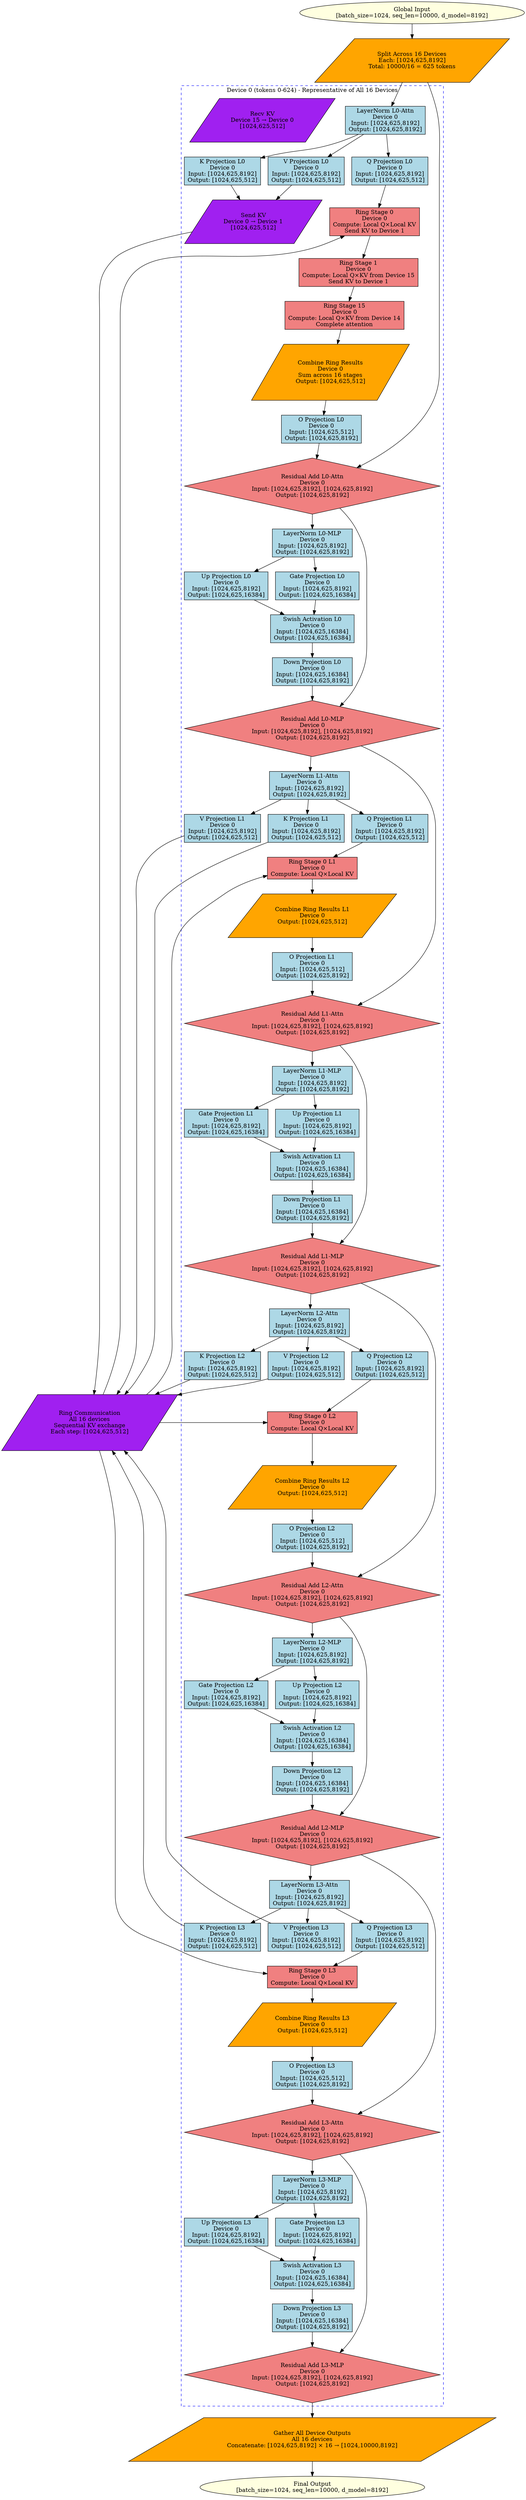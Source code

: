 digraph proposed_ra_sp_fixed {
    comment="Ring Attention + Sequence Parallelism (Corrected)"
    rankdir=TB
    size="120,120"
    compound=true
    
    // Global input
    input [label="Global Input\n[batch_size=1024, seq_len=10000, d_model=8192]", shape=ellipse, style=filled, fillcolor=lightyellow]
    
    // Input split across 16 devices
    split_input [label="Split Across 16 Devices\nEach: [1024,625,8192]\nTotal: 10000/16 = 625 tokens", shape=parallelogram, style=filled, fillcolor=orange]
    
    // Device 0 (representative of all 16 devices)
    subgraph cluster_device0 {
        label="Device 0 (tokens 0-624) - Representative of All 16 Devices"
        style=dashed
        color=blue
        
        // Layer 0 - Attention with Ring Communication
        layernorm_0_attn [label="LayerNorm L0-Attn\nDevice 0\nInput: [1024,625,8192]\nOutput: [1024,625,8192]", shape=rectangle, style=filled, fillcolor=lightblue]
        q_proj_0 [label="Q Projection L0\nDevice 0\nInput: [1024,625,8192]\nOutput: [1024,625,512]", shape=rectangle, style=filled, fillcolor=lightblue]
        k_proj_0 [label="K Projection L0\nDevice 0\nInput: [1024,625,8192]\nOutput: [1024,625,512]", shape=rectangle, style=filled, fillcolor=lightblue]
        v_proj_0 [label="V Projection L0\nDevice 0\nInput: [1024,625,8192]\nOutput: [1024,625,512]", shape=rectangle, style=filled, fillcolor=lightblue]
        
        // Ring attention communication
        ring_stage_0 [label="Ring Stage 0\nDevice 0\nCompute: Local Q×Local KV\nSend KV to Device 1", shape=rectangle, style=filled, fillcolor=lightcoral]
        ring_stage_1 [label="Ring Stage 1\nDevice 0\nCompute: Local Q×KV from Device 15\nSend KV to Device 1", shape=rectangle, style=filled, fillcolor=lightcoral]
        ring_stage_final [label="Ring Stage 15\nDevice 0\nCompute: Local Q×KV from Device 14\nComplete attention", shape=rectangle, style=filled, fillcolor=lightcoral]
        
        // KV transfer nodes
        send_kv_0 [label="Send KV\nDevice 0 → Device 1\n[1024,625,512]", shape=parallelogram, style=filled, fillcolor=purple]
        recv_kv_0 [label="Recv KV\nDevice 15 → Device 0\n[1024,625,512]", shape=parallelogram, style=filled, fillcolor=purple]
        
        // Attention output
        ring_combine [label="Combine Ring Results\nDevice 0\nSum across 16 stages\nOutput: [1024,625,512]", shape=parallelogram, style=filled, fillcolor=orange]
        o_proj_0 [label="O Projection L0\nDevice 0\nInput: [1024,625,512]\nOutput: [1024,625,8192]", shape=rectangle, style=filled, fillcolor=lightblue]
        residual_0_attn [label="Residual Add L0-Attn\nDevice 0\nInput: [1024,625,8192], [1024,625,8192]\nOutput: [1024,625,8192]", shape=diamond, style=filled, fillcolor=lightcoral]
        
        // Layer 0 - MLP (fully local)
        layernorm_0_mlp [label="LayerNorm L0-MLP\nDevice 0\nInput: [1024,625,8192]\nOutput: [1024,625,8192]", shape=rectangle, style=filled, fillcolor=lightblue]
        gate_proj_0 [label="Gate Projection L0\nDevice 0\nInput: [1024,625,8192]\nOutput: [1024,625,16384]", shape=rectangle, style=filled, fillcolor=lightblue]
        up_proj_0 [label="Up Projection L0\nDevice 0\nInput: [1024,625,8192]\nOutput: [1024,625,16384]", shape=rectangle, style=filled, fillcolor=lightblue]
        mlp_activation_0 [label="Swish Activation L0\nDevice 0\nInput: [1024,625,16384]\nOutput: [1024,625,16384]", shape=rectangle, style=filled, fillcolor=lightblue]
        down_proj_0 [label="Down Projection L0\nDevice 0\nInput: [1024,625,16384]\nOutput: [1024,625,8192]", shape=rectangle, style=filled, fillcolor=lightblue]
        residual_0_mlp [label="Residual Add L0-MLP\nDevice 0\nInput: [1024,625,8192], [1024,625,8192]\nOutput: [1024,625,8192]", shape=diamond, style=filled, fillcolor=lightcoral]
        
        // Layer 1 - Attention (same pattern)
        layernorm_1_attn [label="LayerNorm L1-Attn\nDevice 0\nInput: [1024,625,8192]\nOutput: [1024,625,8192]", shape=rectangle, style=filled, fillcolor=lightblue]
        q_proj_1 [label="Q Projection L1\nDevice 0\nInput: [1024,625,8192]\nOutput: [1024,625,512]", shape=rectangle, style=filled, fillcolor=lightblue]
        k_proj_1 [label="K Projection L1\nDevice 0\nInput: [1024,625,8192]\nOutput: [1024,625,512]", shape=rectangle, style=filled, fillcolor=lightblue]
        v_proj_1 [label="V Projection L1\nDevice 0\nInput: [1024,625,8192]\nOutput: [1024,625,512]", shape=rectangle, style=filled, fillcolor=lightblue]
        
        // Ring attention for layer 1
        ring_stage_16 [label="Ring Stage 0 L1\nDevice 0\nCompute: Local Q×Local KV", shape=rectangle, style=filled, fillcolor=lightcoral]
        ring_combine_1 [label="Combine Ring Results L1\nDevice 0\nOutput: [1024,625,512]", shape=parallelogram, style=filled, fillcolor=orange]
        
        o_proj_1 [label="O Projection L1\nDevice 0\nInput: [1024,625,512]\nOutput: [1024,625,8192]", shape=rectangle, style=filled, fillcolor=lightblue]
        residual_1_attn [label="Residual Add L1-Attn\nDevice 0\nInput: [1024,625,8192], [1024,625,8192]\nOutput: [1024,625,8192]", shape=diamond, style=filled, fillcolor=lightcoral]
        
        // Layer 1 - MLP
        layernorm_1_mlp [label="LayerNorm L1-MLP\nDevice 0\nInput: [1024,625,8192]\nOutput: [1024,625,8192]", shape=rectangle, style=filled, fillcolor=lightblue]
        gate_proj_1 [label="Gate Projection L1\nDevice 0\nInput: [1024,625,8192]\nOutput: [1024,625,16384]", shape=rectangle, style=filled, fillcolor=lightblue]
        up_proj_1 [label="Up Projection L1\nDevice 0\nInput: [1024,625,8192]\nOutput: [1024,625,16384]", shape=rectangle, style=filled, fillcolor=lightblue]
        mlp_activation_1 [label="Swish Activation L1\nDevice 0\nInput: [1024,625,16384]\nOutput: [1024,625,16384]", shape=rectangle, style=filled, fillcolor=lightblue]
        down_proj_1 [label="Down Projection L1\nDevice 0\nInput: [1024,625,16384]\nOutput: [1024,625,8192]", shape=rectangle, style=filled, fillcolor=lightblue]
        residual_1_mlp [label="Residual Add L1-MLP\nDevice 0\nInput: [1024,625,8192], [1024,625,8192]\nOutput: [1024,625,8192]", shape=diamond, style=filled, fillcolor=lightcoral]
        
        // Layer 2 - Attention
        layernorm_2_attn [label="LayerNorm L2-Attn\nDevice 0\nInput: [1024,625,8192]\nOutput: [1024,625,8192]", shape=rectangle, style=filled, fillcolor=lightblue]
        q_proj_2 [label="Q Projection L2\nDevice 0\nInput: [1024,625,8192]\nOutput: [1024,625,512]", shape=rectangle, style=filled, fillcolor=lightblue]
        k_proj_2 [label="K Projection L2\nDevice 0\nInput: [1024,625,8192]\nOutput: [1024,625,512]", shape=rectangle, style=filled, fillcolor=lightblue]
        v_proj_2 [label="V Projection L2\nDevice 0\nInput: [1024,625,8192]\nOutput: [1024,625,512]", shape=rectangle, style=filled, fillcolor=lightblue]
        
        ring_stage_32 [label="Ring Stage 0 L2\nDevice 0\nCompute: Local Q×Local KV", shape=rectangle, style=filled, fillcolor=lightcoral]
        ring_combine_2 [label="Combine Ring Results L2\nDevice 0\nOutput: [1024,625,512]", shape=parallelogram, style=filled, fillcolor=orange]
        
        o_proj_2 [label="O Projection L2\nDevice 0\nInput: [1024,625,512]\nOutput: [1024,625,8192]", shape=rectangle, style=filled, fillcolor=lightblue]
        residual_2_attn [label="Residual Add L2-Attn\nDevice 0\nInput: [1024,625,8192], [1024,625,8192]\nOutput: [1024,625,8192]", shape=diamond, style=filled, fillcolor=lightcoral]
        
        // Layer 2 - MLP
        layernorm_2_mlp [label="LayerNorm L2-MLP\nDevice 0\nInput: [1024,625,8192]\nOutput: [1024,625,8192]", shape=rectangle, style=filled, fillcolor=lightblue]
        gate_proj_2 [label="Gate Projection L2\nDevice 0\nInput: [1024,625,8192]\nOutput: [1024,625,16384]", shape=rectangle, style=filled, fillcolor=lightblue]
        up_proj_2 [label="Up Projection L2\nDevice 0\nInput: [1024,625,8192]\nOutput: [1024,625,16384]", shape=rectangle, style=filled, fillcolor=lightblue]
        mlp_activation_2 [label="Swish Activation L2\nDevice 0\nInput: [1024,625,16384]\nOutput: [1024,625,16384]", shape=rectangle, style=filled, fillcolor=lightblue]
        down_proj_2 [label="Down Projection L2\nDevice 0\nInput: [1024,625,16384]\nOutput: [1024,625,8192]", shape=rectangle, style=filled, fillcolor=lightblue]
        residual_2_mlp [label="Residual Add L2-MLP\nDevice 0\nInput: [1024,625,8192], [1024,625,8192]\nOutput: [1024,625,8192]", shape=diamond, style=filled, fillcolor=lightcoral]
        
        // Layer 3 - Attention
        layernorm_3_attn [label="LayerNorm L3-Attn\nDevice 0\nInput: [1024,625,8192]\nOutput: [1024,625,8192]", shape=rectangle, style=filled, fillcolor=lightblue]
        q_proj_3 [label="Q Projection L3\nDevice 0\nInput: [1024,625,8192]\nOutput: [1024,625,512]", shape=rectangle, style=filled, fillcolor=lightblue]
        k_proj_3 [label="K Projection L3\nDevice 0\nInput: [1024,625,8192]\nOutput: [1024,625,512]", shape=rectangle, style=filled, fillcolor=lightblue]
        v_proj_3 [label="V Projection L3\nDevice 0\nInput: [1024,625,8192]\nOutput: [1024,625,512]", shape=rectangle, style=filled, fillcolor=lightblue]
        
        ring_stage_48 [label="Ring Stage 0 L3\nDevice 0\nCompute: Local Q×Local KV", shape=rectangle, style=filled, fillcolor=lightcoral]
        ring_combine_3 [label="Combine Ring Results L3\nDevice 0\nOutput: [1024,625,512]", shape=parallelogram, style=filled, fillcolor=orange]
        
        o_proj_3 [label="O Projection L3\nDevice 0\nInput: [1024,625,512]\nOutput: [1024,625,8192]", shape=rectangle, style=filled, fillcolor=lightblue]
        residual_3_attn [label="Residual Add L3-Attn\nDevice 0\nInput: [1024,625,8192], [1024,625,8192]\nOutput: [1024,625,8192]", shape=diamond, style=filled, fillcolor=lightcoral]
        
        // Layer 3 - MLP
        layernorm_3_mlp [label="LayerNorm L3-MLP\nDevice 0\nInput: [1024,625,8192]\nOutput: [1024,625,8192]", shape=rectangle, style=filled, fillcolor=lightblue]
        gate_proj_3 [label="Gate Projection L3\nDevice 0\nInput: [1024,625,8192]\nOutput: [1024,625,16384]", shape=rectangle, style=filled, fillcolor=lightblue]
        up_proj_3 [label="Up Projection L3\nDevice 0\nInput: [1024,625,8192]\nOutput: [1024,625,16384]", shape=rectangle, style=filled, fillcolor=lightblue]
        mlp_activation_3 [label="Swish Activation L3\nDevice 0\nInput: [1024,625,16384]\nOutput: [1024,625,16384]", shape=rectangle, style=filled, fillcolor=lightblue]
        down_proj_3 [label="Down Projection L3\nDevice 0\nInput: [1024,625,16384]\nOutput: [1024,625,8192]", shape=rectangle, style=filled, fillcolor=lightblue]
        residual_3_mlp [label="Residual Add L3-MLP\nDevice 0\nInput: [1024,625,8192], [1024,625,8192]\nOutput: [1024,625,8192]", shape=diamond, style=filled, fillcolor=lightcoral]
    }
    
    // Ring communication between devices
    ring_communication [label="Ring Communication\nAll 16 devices\nSequential KV exchange\nEach step: [1024,625,512]", shape=parallelogram, style=filled, fillcolor=purple]
    
    // Final gather
    gather_output [label="Gather All Device Outputs\nAll 16 devices\nConcatenate: [1024,625,8192] × 16 → [1024,10000,8192]", shape=parallelogram, style=filled, fillcolor=orange]
    
    // Final output
    output [label="Final Output\n[batch_size=1024, seq_len=10000, d_model=8192]", shape=ellipse, style=filled, fillcolor=lightyellow]
    
    // Complete connections - Device 0 representative path
    input -> split_input
    split_input -> layernorm_0_attn
    
    // Layer 0 - Attention with ring communication
    layernorm_0_attn -> q_proj_0
    layernorm_0_attn -> k_proj_0
    layernorm_0_attn -> v_proj_0
    
    k_proj_0 -> send_kv_0
    v_proj_0 -> send_kv_0
    send_kv_0 -> ring_communication
    
    q_proj_0 -> ring_stage_0
    ring_communication -> ring_stage_0
    ring_stage_0 -> ring_stage_1
    ring_stage_1 -> ring_stage_final
    ring_stage_final -> ring_combine
    
    ring_combine -> o_proj_0
    o_proj_0 -> residual_0_attn
    split_input -> residual_0_attn
    
    // Layer 0 - MLP
    residual_0_attn -> layernorm_0_mlp
    layernorm_0_mlp -> gate_proj_0
    layernorm_0_mlp -> up_proj_0
    gate_proj_0 -> mlp_activation_0
    up_proj_0 -> mlp_activation_0
    mlp_activation_0 -> down_proj_0
    down_proj_0 -> residual_0_mlp
    residual_0_attn -> residual_0_mlp
    
    // Layer 1 - Attention
    residual_0_mlp -> layernorm_1_attn
    layernorm_1_attn -> q_proj_1
    layernorm_1_attn -> k_proj_1
    layernorm_1_attn -> v_proj_1
    
    k_proj_1 -> ring_communication
    v_proj_1 -> ring_communication
    q_proj_1 -> ring_stage_16
    ring_communication -> ring_stage_16
    ring_stage_16 -> ring_combine_1
    
    ring_combine_1 -> o_proj_1
    o_proj_1 -> residual_1_attn
    residual_0_mlp -> residual_1_attn
    
    // Layer 1 - MLP
    residual_1_attn -> layernorm_1_mlp
    layernorm_1_mlp -> gate_proj_1
    layernorm_1_mlp -> up_proj_1
    gate_proj_1 -> mlp_activation_1
    up_proj_1 -> mlp_activation_1
    mlp_activation_1 -> down_proj_1
    down_proj_1 -> residual_1_mlp
    residual_1_attn -> residual_1_mlp
    
    // Layer 2 - Attention
    residual_1_mlp -> layernorm_2_attn
    layernorm_2_attn -> q_proj_2
    layernorm_2_attn -> k_proj_2
    layernorm_2_attn -> v_proj_2
    
    k_proj_2 -> ring_communication
    v_proj_2 -> ring_communication
    q_proj_2 -> ring_stage_32
    ring_communication -> ring_stage_32
    ring_stage_32 -> ring_combine_2
    
    ring_combine_2 -> o_proj_2
    o_proj_2 -> residual_2_attn
    residual_1_mlp -> residual_2_attn
    
    // Layer 2 - MLP
    residual_2_attn -> layernorm_2_mlp
    layernorm_2_mlp -> gate_proj_2
    layernorm_2_mlp -> up_proj_2
    gate_proj_2 -> mlp_activation_2
    up_proj_2 -> mlp_activation_2
    mlp_activation_2 -> down_proj_2
    down_proj_2 -> residual_2_mlp
    residual_2_attn -> residual_2_mlp
    
    // Layer 3 - Attention
    residual_2_mlp -> layernorm_3_attn
    layernorm_3_attn -> q_proj_3
    layernorm_3_attn -> k_proj_3
    layernorm_3_attn -> v_proj_3
    
    k_proj_3 -> ring_communication
    v_proj_3 -> ring_communication
    q_proj_3 -> ring_stage_48
    ring_communication -> ring_stage_48
    ring_stage_48 -> ring_combine_3
    
    ring_combine_3 -> o_proj_3
    o_proj_3 -> residual_3_attn
    residual_2_mlp -> residual_3_attn
    
    // Layer 3 - MLP
    residual_3_attn -> layernorm_3_mlp
    layernorm_3_mlp -> gate_proj_3
    layernorm_3_mlp -> up_proj_3
    gate_proj_3 -> mlp_activation_3
    up_proj_3 -> mlp_activation_3
    mlp_activation_3 -> down_proj_3
    down_proj_3 -> residual_3_mlp
    residual_3_attn -> residual_3_mlp
    
    // Final gather across all devices
    residual_3_mlp -> gather_output
    gather_output -> output
}
